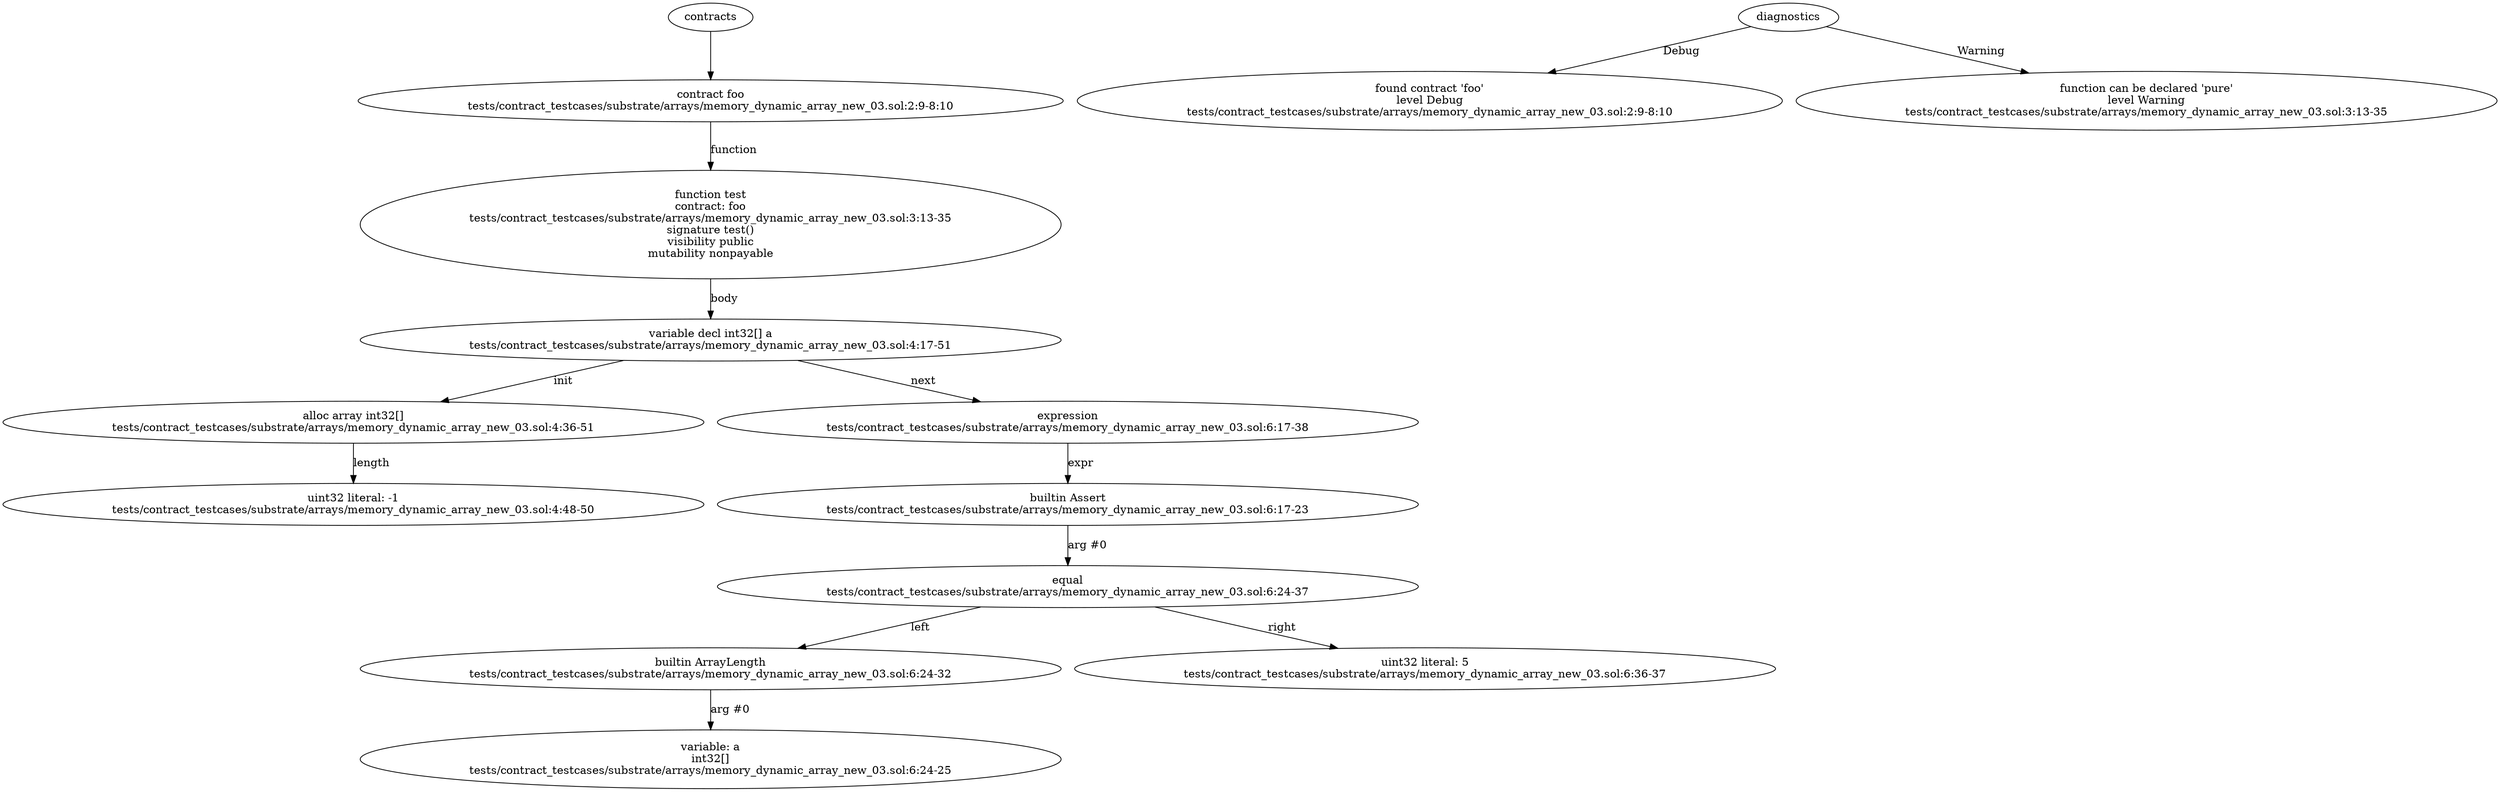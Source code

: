 strict digraph "tests/contract_testcases/substrate/arrays/memory_dynamic_array_new_03.sol" {
	contract [label="contract foo\ntests/contract_testcases/substrate/arrays/memory_dynamic_array_new_03.sol:2:9-8:10"]
	test [label="function test\ncontract: foo\ntests/contract_testcases/substrate/arrays/memory_dynamic_array_new_03.sol:3:13-35\nsignature test()\nvisibility public\nmutability nonpayable"]
	var_decl [label="variable decl int32[] a\ntests/contract_testcases/substrate/arrays/memory_dynamic_array_new_03.sol:4:17-51"]
	alloc_array [label="alloc array int32[]\ntests/contract_testcases/substrate/arrays/memory_dynamic_array_new_03.sol:4:36-51"]
	number_literal [label="uint32 literal: -1\ntests/contract_testcases/substrate/arrays/memory_dynamic_array_new_03.sol:4:48-50"]
	expr [label="expression\ntests/contract_testcases/substrate/arrays/memory_dynamic_array_new_03.sol:6:17-38"]
	builtins [label="builtin Assert\ntests/contract_testcases/substrate/arrays/memory_dynamic_array_new_03.sol:6:17-23"]
	equal [label="equal\ntests/contract_testcases/substrate/arrays/memory_dynamic_array_new_03.sol:6:24-37"]
	builtins_9 [label="builtin ArrayLength\ntests/contract_testcases/substrate/arrays/memory_dynamic_array_new_03.sol:6:24-32"]
	variable [label="variable: a\nint32[]\ntests/contract_testcases/substrate/arrays/memory_dynamic_array_new_03.sol:6:24-25"]
	number_literal_11 [label="uint32 literal: 5\ntests/contract_testcases/substrate/arrays/memory_dynamic_array_new_03.sol:6:36-37"]
	diagnostic [label="found contract 'foo'\nlevel Debug\ntests/contract_testcases/substrate/arrays/memory_dynamic_array_new_03.sol:2:9-8:10"]
	diagnostic_14 [label="function can be declared 'pure'\nlevel Warning\ntests/contract_testcases/substrate/arrays/memory_dynamic_array_new_03.sol:3:13-35"]
	contracts -> contract
	contract -> test [label="function"]
	test -> var_decl [label="body"]
	var_decl -> alloc_array [label="init"]
	alloc_array -> number_literal [label="length"]
	var_decl -> expr [label="next"]
	expr -> builtins [label="expr"]
	builtins -> equal [label="arg #0"]
	equal -> builtins_9 [label="left"]
	builtins_9 -> variable [label="arg #0"]
	equal -> number_literal_11 [label="right"]
	diagnostics -> diagnostic [label="Debug"]
	diagnostics -> diagnostic_14 [label="Warning"]
}
